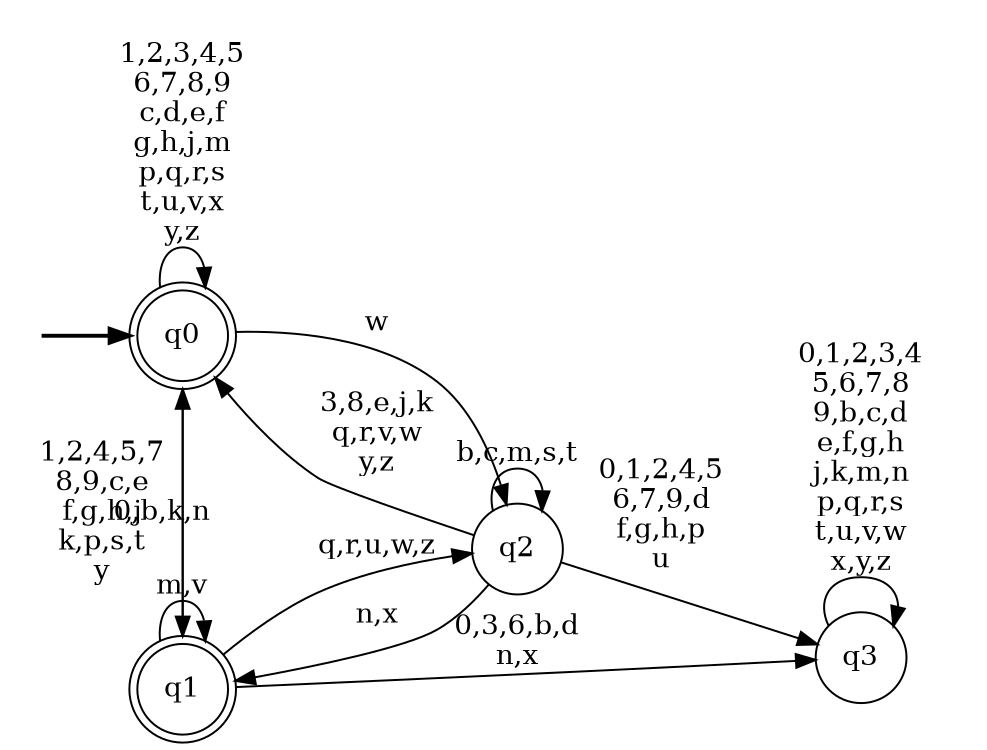 digraph BlueStar {
__start0 [style = invis, shape = none, label = "", width = 0, height = 0];

rankdir=LR;
size="8,5";

s0 [style="rounded,filled", color="black", fillcolor="white" shape="doublecircle", label="q0"];
s1 [style="rounded,filled", color="black", fillcolor="white" shape="doublecircle", label="q1"];
s2 [style="filled", color="black", fillcolor="white" shape="circle", label="q2"];
s3 [style="filled", color="black", fillcolor="white" shape="circle", label="q3"];
subgraph cluster_main { 
	graph [pad=".75", ranksep="0.15", nodesep="0.15"];
	 style=invis; 
	__start0 -> s0 [penwidth=2];
}
s0 -> s0 [label="1,2,3,4,5\n6,7,8,9\nc,d,e,f\ng,h,j,m\np,q,r,s\nt,u,v,x\ny,z"];
s0 -> s1 [label="0,b,k,n"];
s0 -> s2 [label="w"];
s1 -> s0 [label="1,2,4,5,7\n8,9,c,e\nf,g,h,j\nk,p,s,t\ny"];
s1 -> s1 [label="m,v"];
s1 -> s2 [label="q,r,u,w,z"];
s1 -> s3 [label="0,3,6,b,d\nn,x"];
s2 -> s0 [label="3,8,e,j,k\nq,r,v,w\ny,z"];
s2 -> s1 [label="n,x"];
s2 -> s2 [label="b,c,m,s,t"];
s2 -> s3 [label="0,1,2,4,5\n6,7,9,d\nf,g,h,p\nu"];
s3 -> s3 [label="0,1,2,3,4\n5,6,7,8\n9,b,c,d\ne,f,g,h\nj,k,m,n\np,q,r,s\nt,u,v,w\nx,y,z"];

}